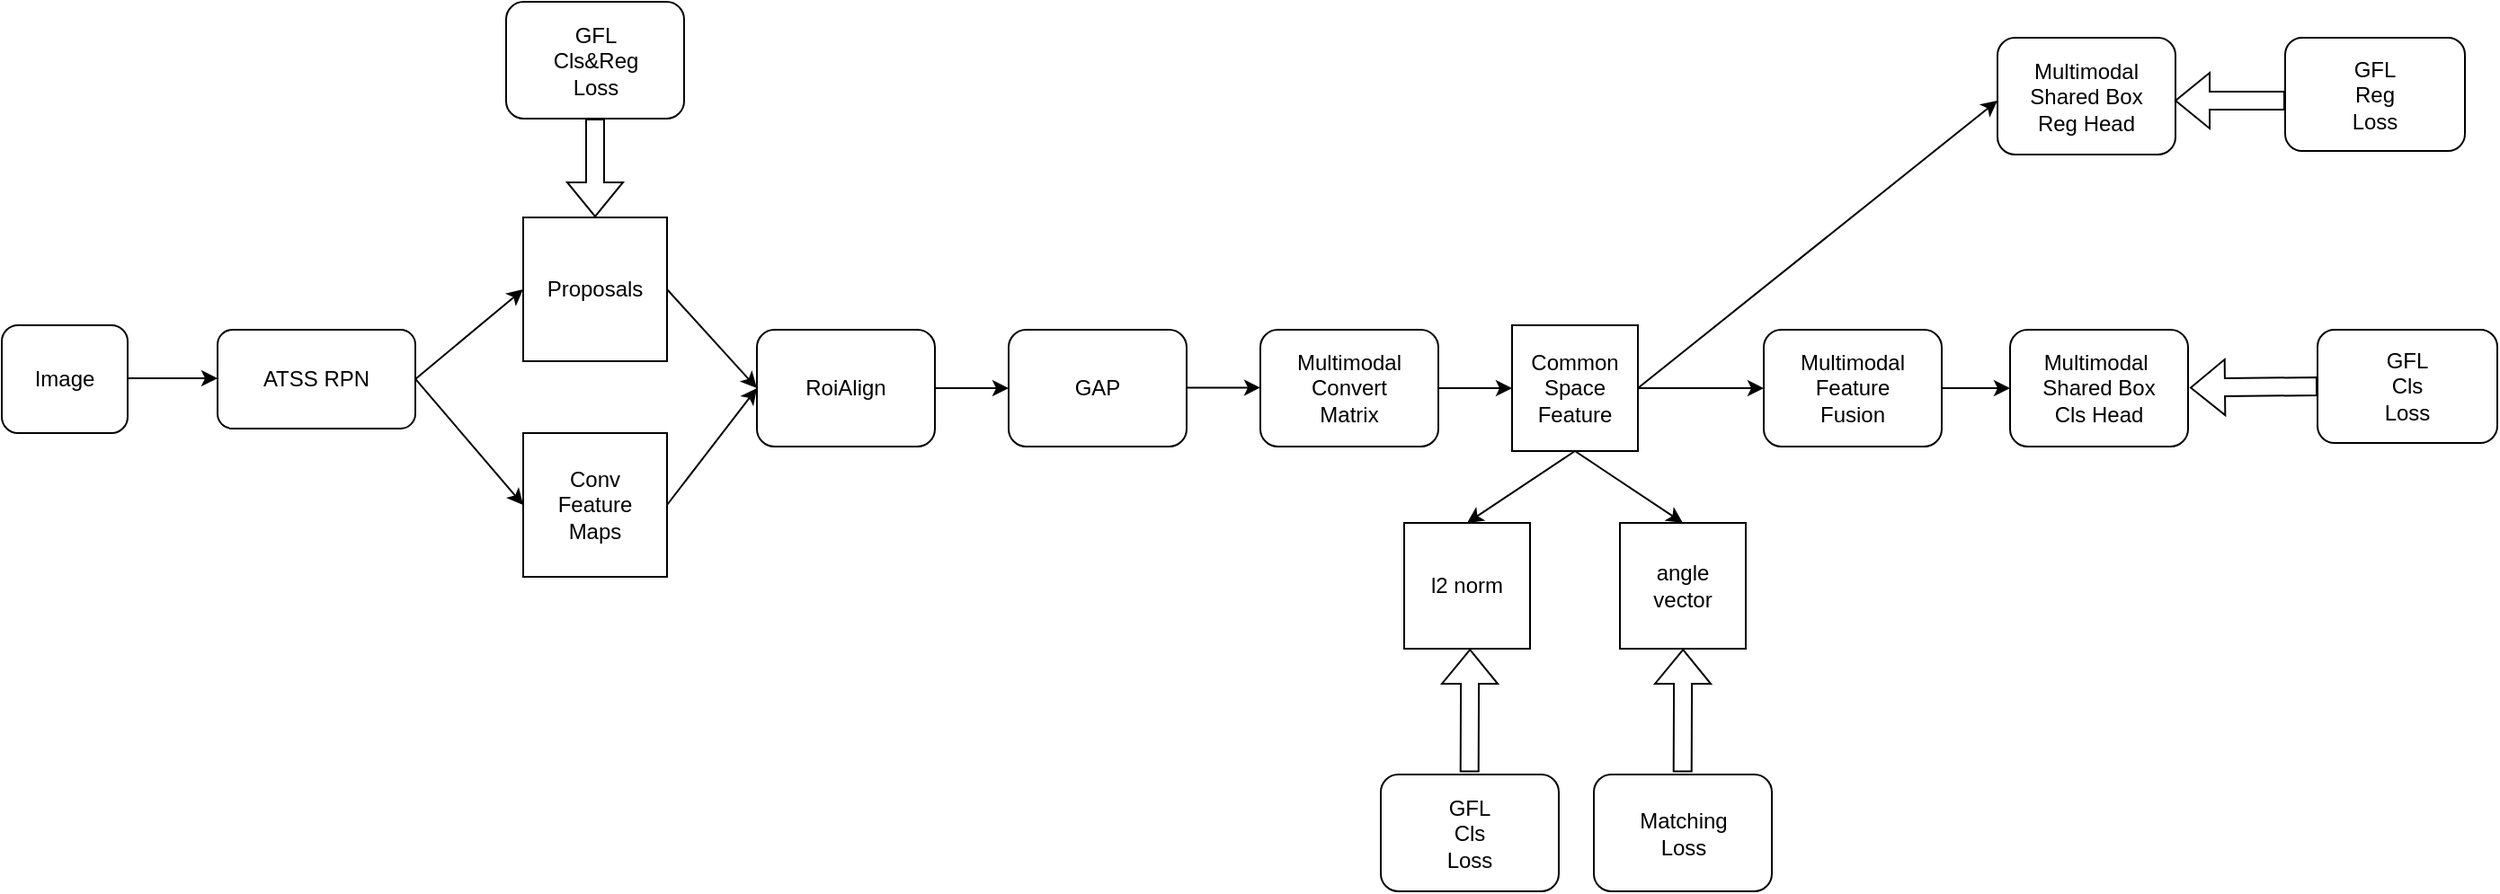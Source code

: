 <mxfile version="23.1.1" type="github">
  <diagram name="第 1 页" id="wcXFdS2mSCeuYjx8Xm_4">
    <mxGraphModel dx="1050" dy="718" grid="1" gridSize="10" guides="1" tooltips="1" connect="1" arrows="1" fold="1" page="1" pageScale="1" pageWidth="827" pageHeight="1169" math="0" shadow="0">
      <root>
        <mxCell id="0" />
        <mxCell id="1" parent="0" />
        <mxCell id="dMKvnlfOrxEBAoyZr1T4-1" value="Image" style="rounded=1;whiteSpace=wrap;html=1;" vertex="1" parent="1">
          <mxGeometry x="60" y="350" width="70" height="60" as="geometry" />
        </mxCell>
        <mxCell id="dMKvnlfOrxEBAoyZr1T4-2" value="" style="endArrow=classic;html=1;rounded=0;" edge="1" parent="1">
          <mxGeometry width="50" height="50" relative="1" as="geometry">
            <mxPoint x="130" y="379.5" as="sourcePoint" />
            <mxPoint x="180" y="379.5" as="targetPoint" />
          </mxGeometry>
        </mxCell>
        <mxCell id="dMKvnlfOrxEBAoyZr1T4-3" value="ATSS RPN" style="rounded=1;whiteSpace=wrap;html=1;" vertex="1" parent="1">
          <mxGeometry x="180" y="352.5" width="110" height="55" as="geometry" />
        </mxCell>
        <mxCell id="dMKvnlfOrxEBAoyZr1T4-5" value="" style="endArrow=classic;html=1;rounded=0;entryX=0;entryY=0.5;entryDx=0;entryDy=0;" edge="1" parent="1" target="dMKvnlfOrxEBAoyZr1T4-8">
          <mxGeometry width="50" height="50" relative="1" as="geometry">
            <mxPoint x="290" y="379.8" as="sourcePoint" />
            <mxPoint x="340" y="379.8" as="targetPoint" />
          </mxGeometry>
        </mxCell>
        <mxCell id="dMKvnlfOrxEBAoyZr1T4-20" style="edgeStyle=orthogonalEdgeStyle;rounded=0;orthogonalLoop=1;jettySize=auto;html=1;exitX=1;exitY=0.5;exitDx=0;exitDy=0;entryX=0;entryY=0.5;entryDx=0;entryDy=0;" edge="1" parent="1" source="dMKvnlfOrxEBAoyZr1T4-7" target="dMKvnlfOrxEBAoyZr1T4-19">
          <mxGeometry relative="1" as="geometry" />
        </mxCell>
        <mxCell id="dMKvnlfOrxEBAoyZr1T4-7" value="RoiAlign" style="rounded=1;whiteSpace=wrap;html=1;" vertex="1" parent="1">
          <mxGeometry x="480" y="352.5" width="99" height="65" as="geometry" />
        </mxCell>
        <mxCell id="dMKvnlfOrxEBAoyZr1T4-8" value="Conv &lt;br&gt;Feature&lt;br&gt;Maps" style="whiteSpace=wrap;html=1;aspect=fixed;" vertex="1" parent="1">
          <mxGeometry x="350" y="410" width="80" height="80" as="geometry" />
        </mxCell>
        <mxCell id="dMKvnlfOrxEBAoyZr1T4-9" value="Proposals" style="whiteSpace=wrap;html=1;aspect=fixed;" vertex="1" parent="1">
          <mxGeometry x="350" y="290" width="80" height="80" as="geometry" />
        </mxCell>
        <mxCell id="dMKvnlfOrxEBAoyZr1T4-10" value="" style="endArrow=classic;html=1;rounded=0;entryX=0;entryY=0.5;entryDx=0;entryDy=0;exitX=1;exitY=0.5;exitDx=0;exitDy=0;" edge="1" parent="1" source="dMKvnlfOrxEBAoyZr1T4-3" target="dMKvnlfOrxEBAoyZr1T4-9">
          <mxGeometry width="50" height="50" relative="1" as="geometry">
            <mxPoint x="300" y="389.8" as="sourcePoint" />
            <mxPoint x="360" y="460" as="targetPoint" />
          </mxGeometry>
        </mxCell>
        <mxCell id="dMKvnlfOrxEBAoyZr1T4-12" value="" style="endArrow=classic;html=1;rounded=0;entryX=0;entryY=0.5;entryDx=0;entryDy=0;exitX=1;exitY=0.5;exitDx=0;exitDy=0;" edge="1" parent="1" source="dMKvnlfOrxEBAoyZr1T4-9" target="dMKvnlfOrxEBAoyZr1T4-7">
          <mxGeometry width="50" height="50" relative="1" as="geometry">
            <mxPoint x="300" y="390" as="sourcePoint" />
            <mxPoint x="360" y="340" as="targetPoint" />
          </mxGeometry>
        </mxCell>
        <mxCell id="dMKvnlfOrxEBAoyZr1T4-13" value="" style="endArrow=classic;html=1;rounded=0;entryX=0;entryY=0.5;entryDx=0;entryDy=0;exitX=1;exitY=0.5;exitDx=0;exitDy=0;" edge="1" parent="1" source="dMKvnlfOrxEBAoyZr1T4-8" target="dMKvnlfOrxEBAoyZr1T4-7">
          <mxGeometry width="50" height="50" relative="1" as="geometry">
            <mxPoint x="440" y="340" as="sourcePoint" />
            <mxPoint x="487" y="396" as="targetPoint" />
          </mxGeometry>
        </mxCell>
        <mxCell id="dMKvnlfOrxEBAoyZr1T4-14" value="GFL&lt;br&gt;Cls&amp;amp;Reg&lt;br&gt;Loss" style="rounded=1;whiteSpace=wrap;html=1;" vertex="1" parent="1">
          <mxGeometry x="340.5" y="170" width="99" height="65" as="geometry" />
        </mxCell>
        <mxCell id="dMKvnlfOrxEBAoyZr1T4-15" value="" style="shape=flexArrow;endArrow=classic;html=1;rounded=0;entryX=0.5;entryY=0;entryDx=0;entryDy=0;exitX=0.5;exitY=1;exitDx=0;exitDy=0;" edge="1" parent="1" source="dMKvnlfOrxEBAoyZr1T4-14" target="dMKvnlfOrxEBAoyZr1T4-9">
          <mxGeometry width="50" height="50" relative="1" as="geometry">
            <mxPoint x="399.3" y="235" as="sourcePoint" />
            <mxPoint x="399.3" y="280" as="targetPoint" />
          </mxGeometry>
        </mxCell>
        <mxCell id="dMKvnlfOrxEBAoyZr1T4-16" value="Multimodal Shared Box&lt;br&gt;Reg&amp;nbsp;Head" style="rounded=1;whiteSpace=wrap;html=1;" vertex="1" parent="1">
          <mxGeometry x="1170" y="190" width="99" height="65" as="geometry" />
        </mxCell>
        <mxCell id="dMKvnlfOrxEBAoyZr1T4-18" value="Multimodal&amp;nbsp;&lt;br&gt;Shared Box&lt;br&gt;Cls Head" style="rounded=1;whiteSpace=wrap;html=1;" vertex="1" parent="1">
          <mxGeometry x="1177" y="352.5" width="99" height="65" as="geometry" />
        </mxCell>
        <mxCell id="dMKvnlfOrxEBAoyZr1T4-19" value="GAP" style="rounded=1;whiteSpace=wrap;html=1;" vertex="1" parent="1">
          <mxGeometry x="620" y="352.5" width="99" height="65" as="geometry" />
        </mxCell>
        <mxCell id="dMKvnlfOrxEBAoyZr1T4-25" style="edgeStyle=orthogonalEdgeStyle;rounded=0;orthogonalLoop=1;jettySize=auto;html=1;exitX=1;exitY=0.5;exitDx=0;exitDy=0;" edge="1" parent="1" source="dMKvnlfOrxEBAoyZr1T4-21" target="dMKvnlfOrxEBAoyZr1T4-23">
          <mxGeometry relative="1" as="geometry" />
        </mxCell>
        <mxCell id="dMKvnlfOrxEBAoyZr1T4-21" value="Multimodal&lt;br&gt;Convert&lt;br&gt;Matrix" style="rounded=1;whiteSpace=wrap;html=1;" vertex="1" parent="1">
          <mxGeometry x="760" y="352.5" width="99" height="65" as="geometry" />
        </mxCell>
        <mxCell id="dMKvnlfOrxEBAoyZr1T4-22" style="edgeStyle=orthogonalEdgeStyle;rounded=0;orthogonalLoop=1;jettySize=auto;html=1;exitX=1;exitY=0.5;exitDx=0;exitDy=0;entryX=0;entryY=0.5;entryDx=0;entryDy=0;" edge="1" parent="1">
          <mxGeometry relative="1" as="geometry">
            <mxPoint x="719" y="384.71" as="sourcePoint" />
            <mxPoint x="760" y="384.71" as="targetPoint" />
          </mxGeometry>
        </mxCell>
        <mxCell id="dMKvnlfOrxEBAoyZr1T4-45" style="edgeStyle=orthogonalEdgeStyle;rounded=0;orthogonalLoop=1;jettySize=auto;html=1;exitX=1;exitY=0.5;exitDx=0;exitDy=0;entryX=0;entryY=0.5;entryDx=0;entryDy=0;" edge="1" parent="1" source="dMKvnlfOrxEBAoyZr1T4-23" target="dMKvnlfOrxEBAoyZr1T4-44">
          <mxGeometry relative="1" as="geometry" />
        </mxCell>
        <mxCell id="dMKvnlfOrxEBAoyZr1T4-23" value="Common&lt;br&gt;Space&lt;br&gt;Feature" style="whiteSpace=wrap;html=1;aspect=fixed;" vertex="1" parent="1">
          <mxGeometry x="900" y="350" width="70" height="70" as="geometry" />
        </mxCell>
        <mxCell id="dMKvnlfOrxEBAoyZr1T4-26" value="Matching&lt;br&gt;Loss" style="rounded=1;whiteSpace=wrap;html=1;" vertex="1" parent="1">
          <mxGeometry x="945.5" y="600" width="99" height="65" as="geometry" />
        </mxCell>
        <mxCell id="dMKvnlfOrxEBAoyZr1T4-28" value="" style="endArrow=classic;html=1;rounded=0;exitX=1;exitY=0.5;exitDx=0;exitDy=0;" edge="1" parent="1" source="dMKvnlfOrxEBAoyZr1T4-23">
          <mxGeometry width="50" height="50" relative="1" as="geometry">
            <mxPoint x="1120" y="275" as="sourcePoint" />
            <mxPoint x="1170" y="225" as="targetPoint" />
          </mxGeometry>
        </mxCell>
        <mxCell id="dMKvnlfOrxEBAoyZr1T4-29" value="GFL&lt;br&gt;Reg&lt;br&gt;Loss" style="rounded=1;whiteSpace=wrap;html=1;" vertex="1" parent="1">
          <mxGeometry x="1330" y="190" width="100" height="63" as="geometry" />
        </mxCell>
        <mxCell id="dMKvnlfOrxEBAoyZr1T4-31" value="" style="shape=flexArrow;endArrow=classic;html=1;rounded=0;entryX=0.5;entryY=0;entryDx=0;entryDy=0;" edge="1" parent="1">
          <mxGeometry width="50" height="50" relative="1" as="geometry">
            <mxPoint x="1330" y="225" as="sourcePoint" />
            <mxPoint x="1268.52" y="225" as="targetPoint" />
          </mxGeometry>
        </mxCell>
        <mxCell id="dMKvnlfOrxEBAoyZr1T4-32" value="GFL&lt;br&gt;Cls&lt;br&gt;Loss" style="rounded=1;whiteSpace=wrap;html=1;" vertex="1" parent="1">
          <mxGeometry x="1348" y="352.5" width="100" height="63" as="geometry" />
        </mxCell>
        <mxCell id="dMKvnlfOrxEBAoyZr1T4-33" value="" style="shape=flexArrow;endArrow=classic;html=1;rounded=0;entryX=0.5;entryY=0;entryDx=0;entryDy=0;exitX=0;exitY=0.5;exitDx=0;exitDy=0;" edge="1" parent="1" source="dMKvnlfOrxEBAoyZr1T4-32">
          <mxGeometry width="50" height="50" relative="1" as="geometry">
            <mxPoint x="1338.48" y="384.71" as="sourcePoint" />
            <mxPoint x="1277" y="384.71" as="targetPoint" />
          </mxGeometry>
        </mxCell>
        <mxCell id="dMKvnlfOrxEBAoyZr1T4-35" value="l2 norm" style="whiteSpace=wrap;html=1;aspect=fixed;" vertex="1" parent="1">
          <mxGeometry x="840" y="460" width="70" height="70" as="geometry" />
        </mxCell>
        <mxCell id="dMKvnlfOrxEBAoyZr1T4-36" value="angle&lt;br&gt;vector" style="whiteSpace=wrap;html=1;aspect=fixed;" vertex="1" parent="1">
          <mxGeometry x="960" y="460" width="70" height="70" as="geometry" />
        </mxCell>
        <mxCell id="dMKvnlfOrxEBAoyZr1T4-37" value="" style="endArrow=classic;html=1;rounded=0;entryX=0.5;entryY=0;entryDx=0;entryDy=0;exitX=0.5;exitY=1;exitDx=0;exitDy=0;" edge="1" parent="1" source="dMKvnlfOrxEBAoyZr1T4-23" target="dMKvnlfOrxEBAoyZr1T4-35">
          <mxGeometry width="50" height="50" relative="1" as="geometry">
            <mxPoint x="940" y="630" as="sourcePoint" />
            <mxPoint x="990" y="580" as="targetPoint" />
          </mxGeometry>
        </mxCell>
        <mxCell id="dMKvnlfOrxEBAoyZr1T4-38" value="" style="endArrow=classic;html=1;rounded=0;entryX=0.5;entryY=0;entryDx=0;entryDy=0;exitX=0.5;exitY=1;exitDx=0;exitDy=0;" edge="1" parent="1" source="dMKvnlfOrxEBAoyZr1T4-23" target="dMKvnlfOrxEBAoyZr1T4-36">
          <mxGeometry width="50" height="50" relative="1" as="geometry">
            <mxPoint x="945" y="430" as="sourcePoint" />
            <mxPoint x="885" y="470" as="targetPoint" />
          </mxGeometry>
        </mxCell>
        <mxCell id="dMKvnlfOrxEBAoyZr1T4-39" value="" style="shape=flexArrow;endArrow=classic;html=1;rounded=0;entryX=0.5;entryY=1;entryDx=0;entryDy=0;exitX=0.553;exitY=-0.019;exitDx=0;exitDy=0;exitPerimeter=0;" edge="1" parent="1">
          <mxGeometry width="50" height="50" relative="1" as="geometry">
            <mxPoint x="994.857" y="598.765" as="sourcePoint" />
            <mxPoint x="995.11" y="530" as="targetPoint" />
          </mxGeometry>
        </mxCell>
        <mxCell id="dMKvnlfOrxEBAoyZr1T4-40" value="GFL&lt;br style=&quot;border-color: var(--border-color);&quot;&gt;Cls&lt;br style=&quot;border-color: var(--border-color);&quot;&gt;Loss" style="rounded=1;whiteSpace=wrap;html=1;" vertex="1" parent="1">
          <mxGeometry x="827" y="600" width="99" height="65" as="geometry" />
        </mxCell>
        <mxCell id="dMKvnlfOrxEBAoyZr1T4-41" value="" style="shape=flexArrow;endArrow=classic;html=1;rounded=0;entryX=0.5;entryY=1;entryDx=0;entryDy=0;exitX=0.553;exitY=-0.019;exitDx=0;exitDy=0;exitPerimeter=0;" edge="1" parent="1">
          <mxGeometry width="50" height="50" relative="1" as="geometry">
            <mxPoint x="876.357" y="598.765" as="sourcePoint" />
            <mxPoint x="876.61" y="530" as="targetPoint" />
          </mxGeometry>
        </mxCell>
        <mxCell id="dMKvnlfOrxEBAoyZr1T4-43" value="" style="endArrow=classic;html=1;rounded=0;entryX=0;entryY=0.5;entryDx=0;entryDy=0;exitX=1;exitY=0.5;exitDx=0;exitDy=0;" edge="1" parent="1" source="dMKvnlfOrxEBAoyZr1T4-44" target="dMKvnlfOrxEBAoyZr1T4-18">
          <mxGeometry width="50" height="50" relative="1" as="geometry">
            <mxPoint x="1140" y="390" as="sourcePoint" />
            <mxPoint x="1180" y="235" as="targetPoint" />
          </mxGeometry>
        </mxCell>
        <mxCell id="dMKvnlfOrxEBAoyZr1T4-44" value="Multimodal&lt;br&gt;Feature&lt;br&gt;Fusion" style="rounded=1;whiteSpace=wrap;html=1;" vertex="1" parent="1">
          <mxGeometry x="1040" y="352.5" width="99" height="65" as="geometry" />
        </mxCell>
      </root>
    </mxGraphModel>
  </diagram>
</mxfile>
